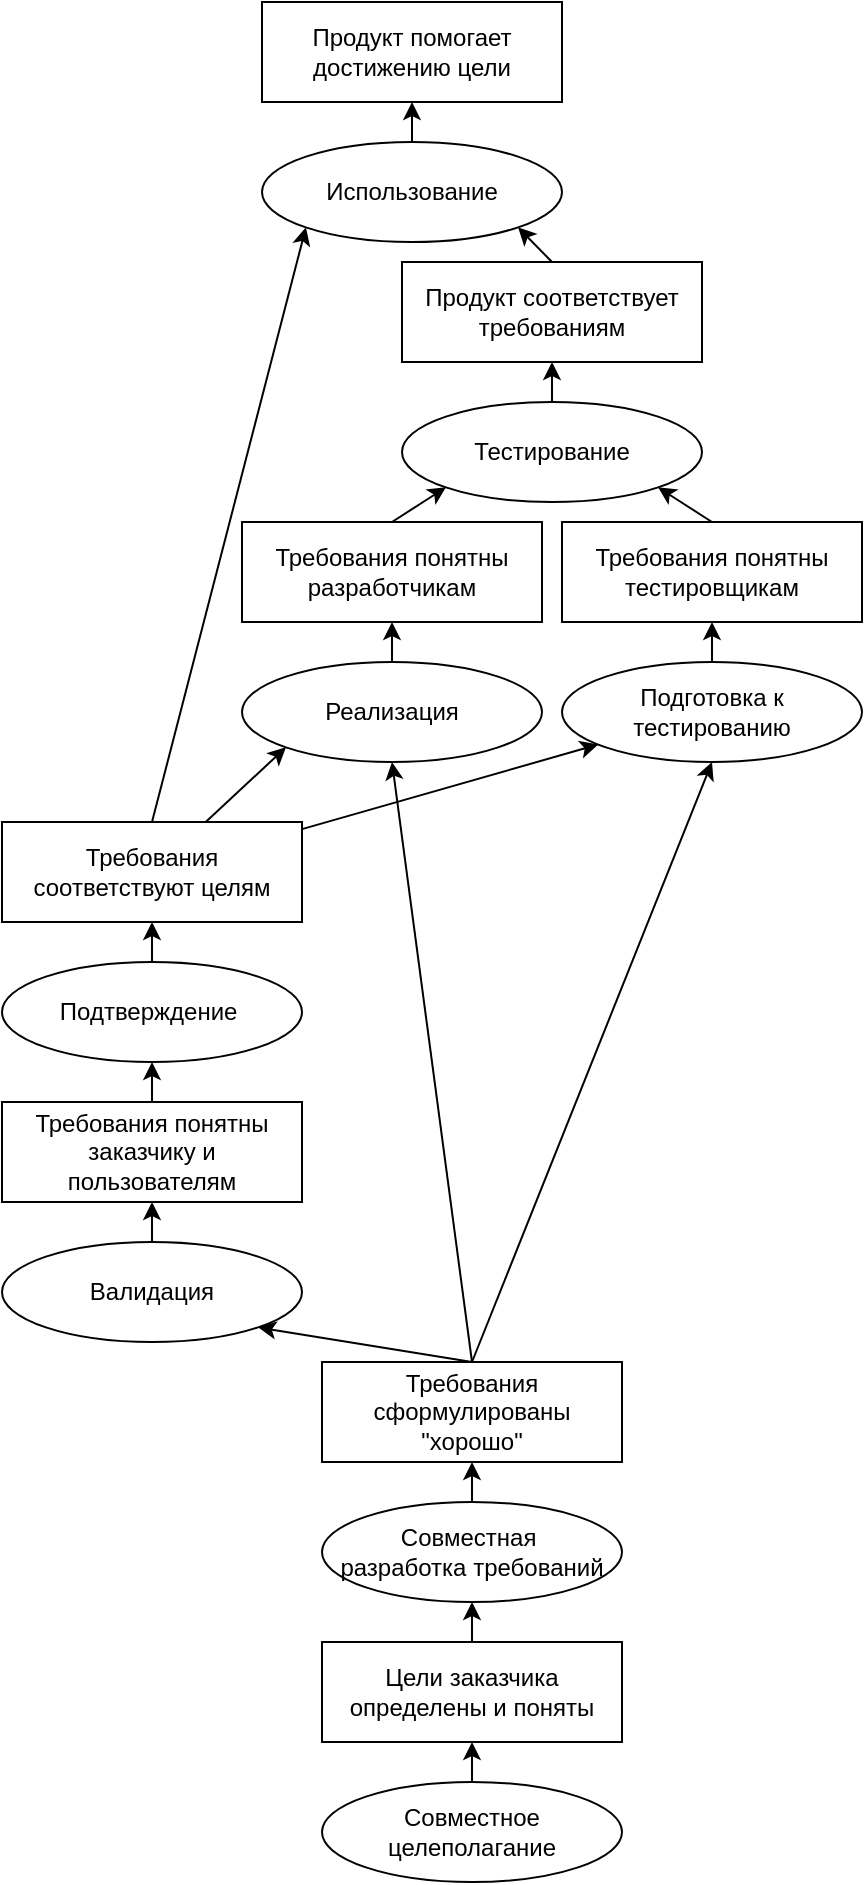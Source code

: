 <mxfile version="24.7.14">
  <diagram name="Page-1" id="edf60f1a-56cd-e834-aa8a-f176f3a09ee4">
    <mxGraphModel dx="1222" dy="1935" grid="1" gridSize="10" guides="1" tooltips="1" connect="1" arrows="1" fold="1" page="1" pageScale="1" pageWidth="1100" pageHeight="850" background="none" math="0" shadow="0">
      <root>
        <mxCell id="0" />
        <mxCell id="1" parent="0" />
        <mxCell id="-9UY9D0LqpRNY4nDB8JV-2" value="Продукт соответствует требованиям" style="rounded=0;whiteSpace=wrap;html=1;" parent="1" vertex="1">
          <mxGeometry x="360" y="-680" width="150" height="50" as="geometry" />
        </mxCell>
        <mxCell id="-9UY9D0LqpRNY4nDB8JV-62" style="rounded=0;orthogonalLoop=1;jettySize=auto;html=1;" parent="1" source="-9UY9D0LqpRNY4nDB8JV-3" target="-9UY9D0LqpRNY4nDB8JV-42" edge="1">
          <mxGeometry relative="1" as="geometry" />
        </mxCell>
        <mxCell id="-9UY9D0LqpRNY4nDB8JV-63" style="rounded=0;orthogonalLoop=1;jettySize=auto;html=1;entryX=0;entryY=1;entryDx=0;entryDy=0;" parent="1" source="-9UY9D0LqpRNY4nDB8JV-3" target="-9UY9D0LqpRNY4nDB8JV-41" edge="1">
          <mxGeometry relative="1" as="geometry" />
        </mxCell>
        <mxCell id="-9UY9D0LqpRNY4nDB8JV-3" value="Требования соответствуют целям" style="rounded=0;whiteSpace=wrap;html=1;" parent="1" vertex="1">
          <mxGeometry x="160" y="-400" width="150" height="50" as="geometry" />
        </mxCell>
        <mxCell id="-9UY9D0LqpRNY4nDB8JV-8" style="rounded=0;orthogonalLoop=1;jettySize=auto;html=1;entryX=0;entryY=1;entryDx=0;entryDy=0;exitX=0.5;exitY=0;exitDx=0;exitDy=0;" parent="1" source="-9UY9D0LqpRNY4nDB8JV-6" target="-9UY9D0LqpRNY4nDB8JV-37" edge="1">
          <mxGeometry relative="1" as="geometry" />
        </mxCell>
        <mxCell id="-9UY9D0LqpRNY4nDB8JV-6" value="Требования понятны разработчикам" style="whiteSpace=wrap;html=1;" parent="1" vertex="1">
          <mxGeometry x="280" y="-550" width="150" height="50" as="geometry" />
        </mxCell>
        <mxCell id="-9UY9D0LqpRNY4nDB8JV-9" style="rounded=0;orthogonalLoop=1;jettySize=auto;html=1;exitX=0.5;exitY=0;exitDx=0;exitDy=0;entryX=1;entryY=1;entryDx=0;entryDy=0;" parent="1" source="-9UY9D0LqpRNY4nDB8JV-7" target="-9UY9D0LqpRNY4nDB8JV-37" edge="1">
          <mxGeometry relative="1" as="geometry" />
        </mxCell>
        <mxCell id="-9UY9D0LqpRNY4nDB8JV-7" value="Требования понятны тестировщикам" style="whiteSpace=wrap;html=1;" parent="1" vertex="1">
          <mxGeometry x="440" y="-550" width="150" height="50" as="geometry" />
        </mxCell>
        <mxCell id="-9UY9D0LqpRNY4nDB8JV-11" style="rounded=0;orthogonalLoop=1;jettySize=auto;html=1;entryX=0.5;entryY=1;entryDx=0;entryDy=0;exitX=0.5;exitY=0;exitDx=0;exitDy=0;" parent="1" source="-9UY9D0LqpRNY4nDB8JV-10" target="-9UY9D0LqpRNY4nDB8JV-41" edge="1">
          <mxGeometry relative="1" as="geometry" />
        </mxCell>
        <mxCell id="-9UY9D0LqpRNY4nDB8JV-12" style="rounded=0;orthogonalLoop=1;jettySize=auto;html=1;exitX=0.5;exitY=0;exitDx=0;exitDy=0;entryX=0.5;entryY=1;entryDx=0;entryDy=0;" parent="1" source="-9UY9D0LqpRNY4nDB8JV-10" target="-9UY9D0LqpRNY4nDB8JV-42" edge="1">
          <mxGeometry relative="1" as="geometry" />
        </mxCell>
        <mxCell id="-9UY9D0LqpRNY4nDB8JV-45" style="rounded=0;orthogonalLoop=1;jettySize=auto;html=1;exitX=0.5;exitY=0;exitDx=0;exitDy=0;entryX=1;entryY=1;entryDx=0;entryDy=0;" parent="1" source="-9UY9D0LqpRNY4nDB8JV-10" target="-9UY9D0LqpRNY4nDB8JV-52" edge="1">
          <mxGeometry relative="1" as="geometry">
            <mxPoint x="840" y="680" as="targetPoint" />
          </mxGeometry>
        </mxCell>
        <mxCell id="-9UY9D0LqpRNY4nDB8JV-10" value="Требования сформулированы &quot;хорошо&quot;" style="whiteSpace=wrap;html=1;" parent="1" vertex="1">
          <mxGeometry x="320" y="-130" width="150" height="50" as="geometry" />
        </mxCell>
        <mxCell id="-9UY9D0LqpRNY4nDB8JV-68" style="rounded=0;orthogonalLoop=1;jettySize=auto;html=1;entryX=0.5;entryY=1;entryDx=0;entryDy=0;" parent="1" source="-9UY9D0LqpRNY4nDB8JV-13" target="-9UY9D0LqpRNY4nDB8JV-56" edge="1">
          <mxGeometry relative="1" as="geometry" />
        </mxCell>
        <mxCell id="-9UY9D0LqpRNY4nDB8JV-13" value="Цели заказчика определены и поняты" style="whiteSpace=wrap;html=1;" parent="1" vertex="1">
          <mxGeometry x="320" y="10" width="150" height="50" as="geometry" />
        </mxCell>
        <mxCell id="-9UY9D0LqpRNY4nDB8JV-21" value="Продукт помогает достижению цели" style="rounded=0;whiteSpace=wrap;html=1;" parent="1" vertex="1">
          <mxGeometry x="290" y="-810" width="150" height="50" as="geometry" />
        </mxCell>
        <mxCell id="-9UY9D0LqpRNY4nDB8JV-25" value="" style="endArrow=classic;html=1;rounded=0;exitX=0.5;exitY=0;exitDx=0;exitDy=0;entryX=1;entryY=1;entryDx=0;entryDy=0;" parent="1" source="-9UY9D0LqpRNY4nDB8JV-2" target="-9UY9D0LqpRNY4nDB8JV-35" edge="1">
          <mxGeometry relative="1" as="geometry">
            <mxPoint x="640" y="160" as="sourcePoint" />
            <mxPoint x="740" y="160" as="targetPoint" />
          </mxGeometry>
        </mxCell>
        <mxCell id="-9UY9D0LqpRNY4nDB8JV-27" value="" style="endArrow=classic;html=1;rounded=0;exitX=0.5;exitY=0;exitDx=0;exitDy=0;entryX=0;entryY=1;entryDx=0;entryDy=0;" parent="1" source="-9UY9D0LqpRNY4nDB8JV-3" target="-9UY9D0LqpRNY4nDB8JV-35" edge="1">
          <mxGeometry relative="1" as="geometry">
            <mxPoint x="780" y="130" as="sourcePoint" />
            <mxPoint x="940" y="130" as="targetPoint" />
          </mxGeometry>
        </mxCell>
        <mxCell id="-9UY9D0LqpRNY4nDB8JV-36" style="rounded=0;orthogonalLoop=1;jettySize=auto;html=1;entryX=0.5;entryY=1;entryDx=0;entryDy=0;" parent="1" source="-9UY9D0LqpRNY4nDB8JV-35" target="-9UY9D0LqpRNY4nDB8JV-21" edge="1">
          <mxGeometry relative="1" as="geometry" />
        </mxCell>
        <mxCell id="-9UY9D0LqpRNY4nDB8JV-35" value="Использование" style="ellipse;whiteSpace=wrap;html=1;" parent="1" vertex="1">
          <mxGeometry x="290" y="-740" width="150" height="50" as="geometry" />
        </mxCell>
        <mxCell id="-9UY9D0LqpRNY4nDB8JV-38" style="rounded=0;orthogonalLoop=1;jettySize=auto;html=1;entryX=0.5;entryY=1;entryDx=0;entryDy=0;" parent="1" source="-9UY9D0LqpRNY4nDB8JV-37" target="-9UY9D0LqpRNY4nDB8JV-2" edge="1">
          <mxGeometry relative="1" as="geometry" />
        </mxCell>
        <mxCell id="-9UY9D0LqpRNY4nDB8JV-37" value="Тестирование" style="ellipse;whiteSpace=wrap;html=1;" parent="1" vertex="1">
          <mxGeometry x="360" y="-610" width="150" height="50" as="geometry" />
        </mxCell>
        <mxCell id="-9UY9D0LqpRNY4nDB8JV-40" value="" style="rounded=0;orthogonalLoop=1;jettySize=auto;html=1;" parent="1" source="-9UY9D0LqpRNY4nDB8JV-39" target="-9UY9D0LqpRNY4nDB8JV-3" edge="1">
          <mxGeometry relative="1" as="geometry" />
        </mxCell>
        <mxCell id="-9UY9D0LqpRNY4nDB8JV-39" value="Подтверждение&amp;nbsp;" style="ellipse;whiteSpace=wrap;html=1;" parent="1" vertex="1">
          <mxGeometry x="160" y="-330" width="150" height="50" as="geometry" />
        </mxCell>
        <mxCell id="-9UY9D0LqpRNY4nDB8JV-44" style="rounded=0;orthogonalLoop=1;jettySize=auto;html=1;entryX=0.5;entryY=1;entryDx=0;entryDy=0;" parent="1" source="-9UY9D0LqpRNY4nDB8JV-41" target="-9UY9D0LqpRNY4nDB8JV-6" edge="1">
          <mxGeometry relative="1" as="geometry" />
        </mxCell>
        <mxCell id="-9UY9D0LqpRNY4nDB8JV-41" value="Реализация" style="ellipse;whiteSpace=wrap;html=1;" parent="1" vertex="1">
          <mxGeometry x="280" y="-480" width="150" height="50" as="geometry" />
        </mxCell>
        <mxCell id="-9UY9D0LqpRNY4nDB8JV-43" style="rounded=0;orthogonalLoop=1;jettySize=auto;html=1;entryX=0.5;entryY=1;entryDx=0;entryDy=0;exitX=0.5;exitY=0;exitDx=0;exitDy=0;" parent="1" source="-9UY9D0LqpRNY4nDB8JV-42" target="-9UY9D0LqpRNY4nDB8JV-7" edge="1">
          <mxGeometry relative="1" as="geometry" />
        </mxCell>
        <mxCell id="-9UY9D0LqpRNY4nDB8JV-42" value="Подготовка к тестированию" style="ellipse;whiteSpace=wrap;html=1;" parent="1" vertex="1">
          <mxGeometry x="440" y="-480" width="150" height="50" as="geometry" />
        </mxCell>
        <mxCell id="-9UY9D0LqpRNY4nDB8JV-47" style="rounded=0;orthogonalLoop=1;jettySize=auto;html=1;exitX=0.5;exitY=0;exitDx=0;exitDy=0;entryX=0.5;entryY=1;entryDx=0;entryDy=0;" parent="1" source="-9UY9D0LqpRNY4nDB8JV-56" target="-9UY9D0LqpRNY4nDB8JV-10" edge="1">
          <mxGeometry relative="1" as="geometry">
            <mxPoint x="765" y="1060" as="sourcePoint" />
          </mxGeometry>
        </mxCell>
        <mxCell id="-9UY9D0LqpRNY4nDB8JV-54" style="rounded=0;orthogonalLoop=1;jettySize=auto;html=1;entryX=0.5;entryY=1;entryDx=0;entryDy=0;" parent="1" source="-9UY9D0LqpRNY4nDB8JV-51" target="-9UY9D0LqpRNY4nDB8JV-39" edge="1">
          <mxGeometry relative="1" as="geometry" />
        </mxCell>
        <mxCell id="-9UY9D0LqpRNY4nDB8JV-51" value="Требования понятны заказчику и пользователям" style="rounded=0;whiteSpace=wrap;html=1;" parent="1" vertex="1">
          <mxGeometry x="160" y="-260" width="150" height="50" as="geometry" />
        </mxCell>
        <mxCell id="-9UY9D0LqpRNY4nDB8JV-52" value="Валидация" style="ellipse;whiteSpace=wrap;html=1;" parent="1" vertex="1">
          <mxGeometry x="160" y="-190" width="150" height="50" as="geometry" />
        </mxCell>
        <mxCell id="-9UY9D0LqpRNY4nDB8JV-53" style="rounded=0;orthogonalLoop=1;jettySize=auto;html=1;entryX=0.5;entryY=1;entryDx=0;entryDy=0;" parent="1" source="-9UY9D0LqpRNY4nDB8JV-52" target="-9UY9D0LqpRNY4nDB8JV-51" edge="1">
          <mxGeometry relative="1" as="geometry" />
        </mxCell>
        <mxCell id="-9UY9D0LqpRNY4nDB8JV-56" value="Совместная&amp;nbsp;&lt;div&gt;разработка&amp;nbsp;&lt;span style=&quot;background-color: initial;&quot;&gt;требований&lt;/span&gt;&lt;/div&gt;" style="ellipse;whiteSpace=wrap;html=1;" parent="1" vertex="1">
          <mxGeometry x="320" y="-60" width="150" height="50" as="geometry" />
        </mxCell>
        <mxCell id="-9UY9D0LqpRNY4nDB8JV-61" style="rounded=0;orthogonalLoop=1;jettySize=auto;html=1;entryX=0.5;entryY=1;entryDx=0;entryDy=0;" parent="1" source="-9UY9D0LqpRNY4nDB8JV-60" target="-9UY9D0LqpRNY4nDB8JV-13" edge="1">
          <mxGeometry relative="1" as="geometry" />
        </mxCell>
        <mxCell id="-9UY9D0LqpRNY4nDB8JV-60" value="Совместное целеполаган&lt;span style=&quot;background-color: initial;&quot;&gt;ие&lt;/span&gt;" style="ellipse;whiteSpace=wrap;html=1;" parent="1" vertex="1">
          <mxGeometry x="320" y="80" width="150" height="50" as="geometry" />
        </mxCell>
        <mxCell id="Q5NMpytd__eOCNeQYm9k-1" style="edgeStyle=orthogonalEdgeStyle;rounded=0;orthogonalLoop=1;jettySize=auto;html=1;exitX=0.5;exitY=1;exitDx=0;exitDy=0;" edge="1" parent="1" source="-9UY9D0LqpRNY4nDB8JV-10" target="-9UY9D0LqpRNY4nDB8JV-10">
          <mxGeometry relative="1" as="geometry" />
        </mxCell>
      </root>
    </mxGraphModel>
  </diagram>
</mxfile>
